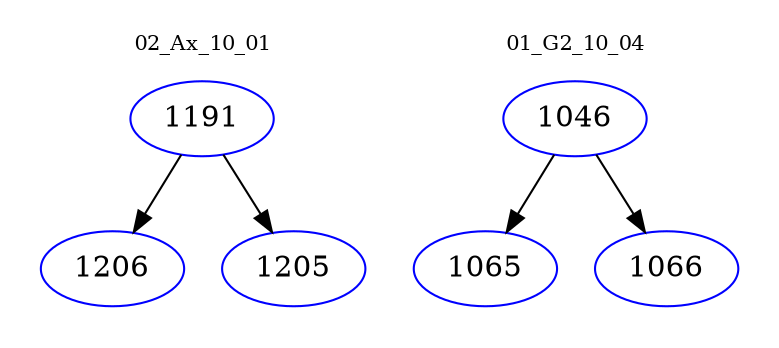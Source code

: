 digraph{
subgraph cluster_0 {
color = white
label = "02_Ax_10_01";
fontsize=10;
T0_1191 [label="1191", color="blue"]
T0_1191 -> T0_1206 [color="black"]
T0_1206 [label="1206", color="blue"]
T0_1191 -> T0_1205 [color="black"]
T0_1205 [label="1205", color="blue"]
}
subgraph cluster_1 {
color = white
label = "01_G2_10_04";
fontsize=10;
T1_1046 [label="1046", color="blue"]
T1_1046 -> T1_1065 [color="black"]
T1_1065 [label="1065", color="blue"]
T1_1046 -> T1_1066 [color="black"]
T1_1066 [label="1066", color="blue"]
}
}
